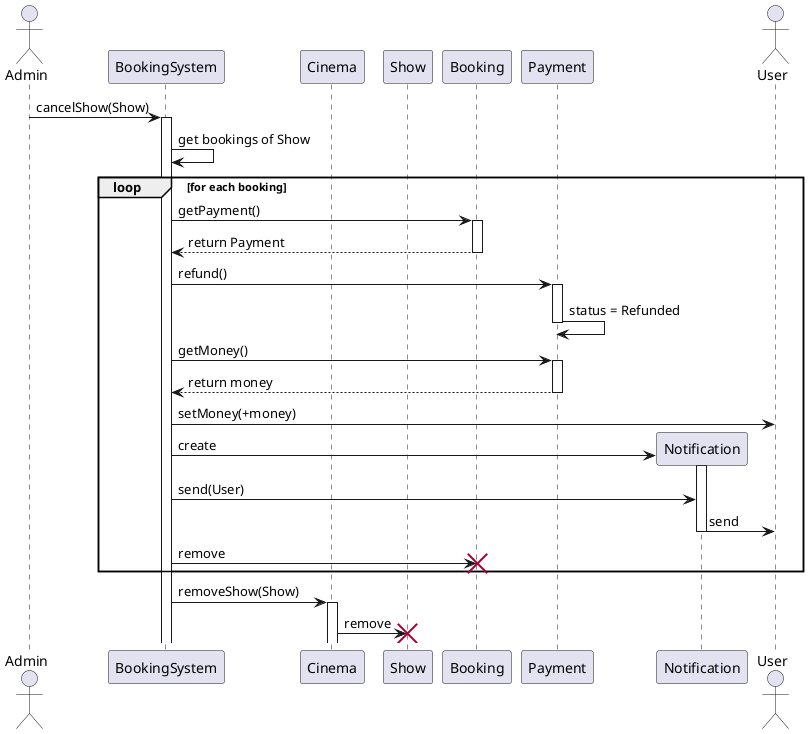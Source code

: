 @startuml
actor Admin
participant BookingSystem
participant Cinema
participant Show
participant Booking
participant Payment
participant Notification
actor User

Admin -> BookingSystem++: cancelShow(Show)
BookingSystem -> BookingSystem: get bookings of Show
loop for each booking
BookingSystem -> Booking++: getPayment()
BookingSystem <-- Booking--: return Payment
BookingSystem -> Payment++: refund()
Payment -> Payment: status = Refunded
Payment--
BookingSystem -> Payment++: getMoney()
BookingSystem <-- Payment--: return money
BookingSystem -> User: setMoney(+money)
BookingSystem -> Notification**: create
Notification++
BookingSystem -> Notification: send(User)
Notification -> User: send
Notification--
BookingSystem -> Booking!!: remove
end loop

BookingSystem -> Cinema++: removeShow(Show)
Cinema -> Show!!: remove
@enduml

